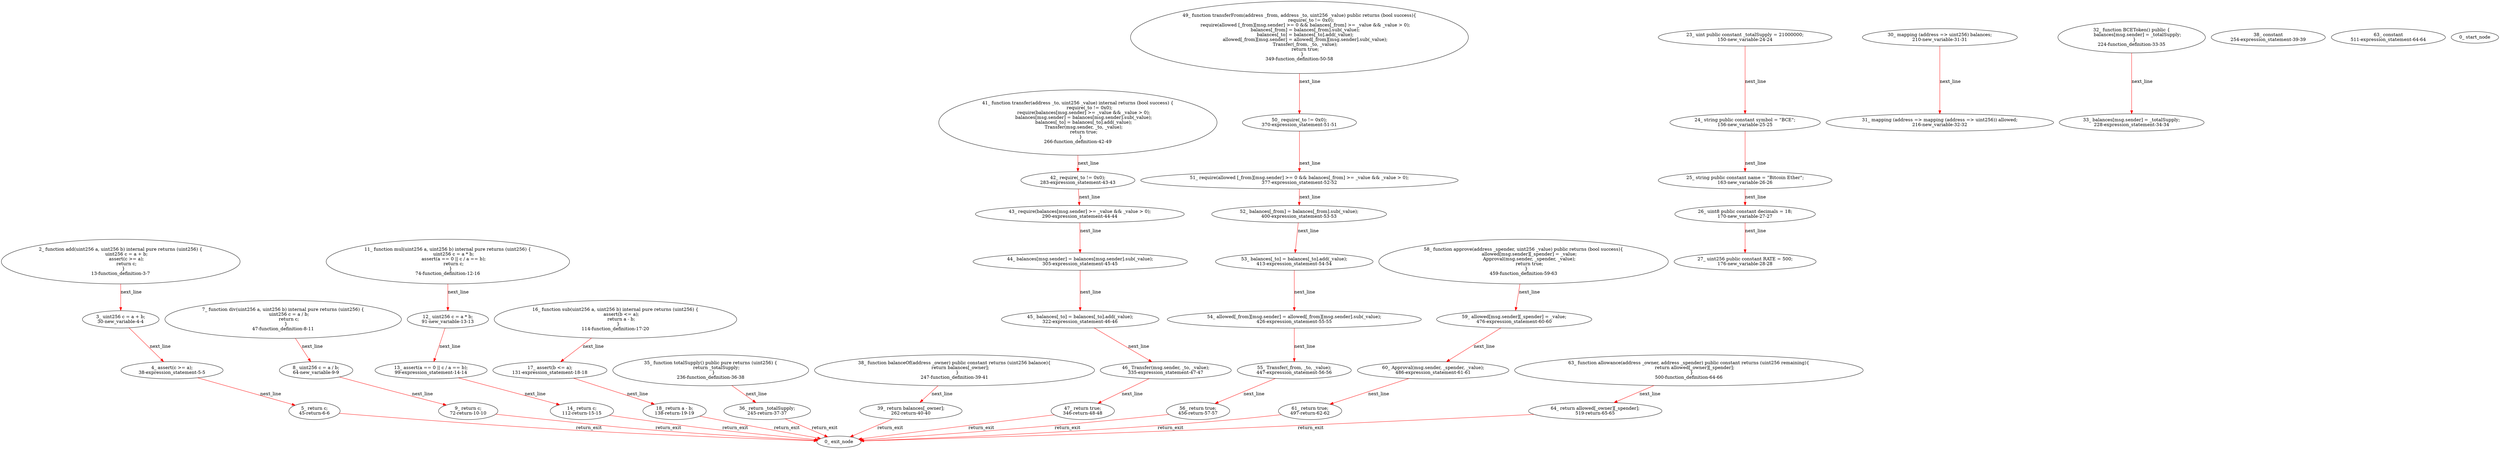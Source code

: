 digraph  {
13 [label="2_ function add(uint256 a, uint256 b) internal pure returns (uint256) {\n        uint256 c = a + b;\n        assert(c >= a);\n        return c;\n    }\n13-function_definition-3-7", method="add(uint256 a,uint256 b)", type_label=function_definition];
30 [label="3_ uint256 c = a + b;\n30-new_variable-4-4", method="add(uint256 a,uint256 b)", type_label=new_variable];
38 [label="4_ assert(c >= a);\n38-expression_statement-5-5", method="add(uint256 a,uint256 b)", type_label=expression_statement];
45 [label="5_ return c;\n45-return-6-6", method="add(uint256 a,uint256 b)", type_label=return];
47 [label="7_ function div(uint256 a, uint256 b) internal pure returns (uint256) {\n        uint256 c = a / b;\n        return c;\n    }\n47-function_definition-8-11", method="div(uint256 a,uint256 b)", type_label=function_definition];
64 [label="8_ uint256 c = a / b;\n64-new_variable-9-9", method="div(uint256 a,uint256 b)", type_label=new_variable];
72 [label="9_ return c;\n72-return-10-10", method="div(uint256 a,uint256 b)", type_label=return];
74 [label="11_ function mul(uint256 a, uint256 b) internal pure returns (uint256) {\n        uint256 c = a * b;\n        assert(a == 0 || c / a == b);\n        return c;\n    }\n74-function_definition-12-16", method="mul(uint256 a,uint256 b)", type_label=function_definition];
91 [label="12_ uint256 c = a * b;\n91-new_variable-13-13", method="mul(uint256 a,uint256 b)", type_label=new_variable];
99 [label="13_ assert(a == 0 || c / a == b);\n99-expression_statement-14-14", method="mul(uint256 a,uint256 b)", type_label=expression_statement];
112 [label="14_ return c;\n112-return-15-15", method="mul(uint256 a,uint256 b)", type_label=return];
114 [label="16_ function sub(uint256 a, uint256 b) internal pure returns (uint256) {\n        assert(b <= a);\n        return a - b;\n    }\n114-function_definition-17-20", method="sub(uint256 a,uint256 b)", type_label=function_definition];
131 [label="17_ assert(b <= a);\n131-expression_statement-18-18", method="sub(uint256 a,uint256 b)", type_label=expression_statement];
138 [label="18_ return a - b;\n138-return-19-19", method="sub(uint256 a,uint256 b)", type_label=return];
150 [label="23_ uint public constant _totalSupply = 21000000;\n150-new_variable-24-24", method="", type_label=new_variable];
156 [label="24_ string public constant symbol = \"BCE\";\n156-new_variable-25-25", method="", type_label=new_variable];
163 [label="25_ string public constant name = \"Bitcoin Ether\";\n163-new_variable-26-26", method="", type_label=new_variable];
170 [label="26_ uint8 public constant decimals = 18;\n170-new_variable-27-27", method="", type_label=new_variable];
176 [label="27_ uint256 public constant RATE = 500;\n176-new_variable-28-28", method="", type_label=new_variable];
210 [label="30_ mapping (address => uint256) balances;\n210-new_variable-31-31", method="", type_label=new_variable];
216 [label="31_ mapping (address => mapping (address => uint256)) allowed;\n216-new_variable-32-32", method="", type_label=new_variable];
224 [label="32_ function BCEToken() public {\n        balances[msg.sender] = _totalSupply;\n    }\n224-function_definition-33-35", method="BCEToken()", type_label=function_definition];
228 [label="33_ balances[msg.sender] = _totalSupply;\n228-expression_statement-34-34", method="BCEToken()", type_label=expression_statement];
236 [label="35_ function totalSupply() public pure returns (uint256) {\n        return _totalSupply;\n    }\n236-function_definition-36-38", method="totalSupply()", type_label=function_definition];
245 [label="36_ return _totalSupply;\n245-return-37-37", method="totalSupply()", type_label=return];
247 [label="38_ function balanceOf(address _owner) public constant returns (uint256 balance){\n        return balances[_owner];\n    }\n247-function_definition-39-41", method="balanceOf(address _owner)", type_label=function_definition];
254 [label="38_ constant\n254-expression_statement-39-39", method="balanceOf(address _owner)", type_label=expression_statement];
262 [label="39_ return balances[_owner];\n262-return-40-40", method="balanceOf(address _owner)", type_label=return];
266 [label="41_ function transfer(address _to, uint256 _value) internal returns (bool success) {\n		require(_to != 0x0);\n        require(balances[msg.sender] >= _value && _value > 0);\n        balances[msg.sender] = balances[msg.sender].sub(_value);\n        balances[_to] = balances[_to].add(_value);\n        Transfer(msg.sender, _to, _value);\n        return true;\n    }\n266-function_definition-42-49", method="transfer(address _to,uint256 _value)", type_label=function_definition];
283 [label="42_ require(_to != 0x0);\n283-expression_statement-43-43", method="transfer(address _to,uint256 _value)", type_label=expression_statement];
290 [label="43_ require(balances[msg.sender] >= _value && _value > 0);\n290-expression_statement-44-44", method="transfer(address _to,uint256 _value)", type_label=expression_statement];
305 [label="44_ balances[msg.sender] = balances[msg.sender].sub(_value);\n305-expression_statement-45-45", method="transfer(address _to,uint256 _value)", type_label=expression_statement];
322 [label="45_ balances[_to] = balances[_to].add(_value);\n322-expression_statement-46-46", method="transfer(address _to,uint256 _value)", type_label=expression_statement];
335 [label="46_ Transfer(msg.sender, _to, _value);\n335-expression_statement-47-47", method="transfer(address _to,uint256 _value)", type_label=expression_statement];
346 [label="47_ return true;\n346-return-48-48", method="transfer(address _to,uint256 _value)", type_label=return];
349 [label="49_ function transferFrom(address _from, address _to, uint256 _value) public returns (bool success){\n		require(_to != 0x0);\n        require(allowed [_from][msg.sender] >= 0 && balances[_from] >= _value && _value > 0);\n        balances[_from] = balances[_from].sub(_value);\n        balances[_to] = balances[_to].add(_value);\n        allowed[_from][msg.sender] = allowed[_from][msg.sender].sub(_value);\n        Transfer(_from, _to, _value);\n        return true;\n    }\n349-function_definition-50-58", method="transferFrom(address _from,address _to,uint256 _value)", type_label=function_definition];
370 [label="50_ require(_to != 0x0);\n370-expression_statement-51-51", method="transferFrom(address _from,address _to,uint256 _value)", type_label=expression_statement];
377 [label="51_ require(allowed [_from][msg.sender] >= 0 && balances[_from] >= _value && _value > 0);\n377-expression_statement-52-52", method="transferFrom(address _from,address _to,uint256 _value)", type_label=expression_statement];
400 [label="52_ balances[_from] = balances[_from].sub(_value);\n400-expression_statement-53-53", method="transferFrom(address _from,address _to,uint256 _value)", type_label=expression_statement];
413 [label="53_ balances[_to] = balances[_to].add(_value);\n413-expression_statement-54-54", method="transferFrom(address _from,address _to,uint256 _value)", type_label=expression_statement];
426 [label="54_ allowed[_from][msg.sender] = allowed[_from][msg.sender].sub(_value);\n426-expression_statement-55-55", method="transferFrom(address _from,address _to,uint256 _value)", type_label=expression_statement];
447 [label="55_ Transfer(_from, _to, _value);\n447-expression_statement-56-56", method="transferFrom(address _from,address _to,uint256 _value)", type_label=expression_statement];
456 [label="56_ return true;\n456-return-57-57", method="transferFrom(address _from,address _to,uint256 _value)", type_label=return];
459 [label="58_ function approve(address _spender, uint256 _value) public returns (bool success){\n        allowed[msg.sender][_spender] = _value;\n        Approval(msg.sender, _spender, _value);\n        return true;\n    }\n459-function_definition-59-63", method="approve(address _spender,uint256 _value)", type_label=function_definition];
476 [label="59_ allowed[msg.sender][_spender] = _value;\n476-expression_statement-60-60", method="approve(address _spender,uint256 _value)", type_label=expression_statement];
486 [label="60_ Approval(msg.sender, _spender, _value);\n486-expression_statement-61-61", method="approve(address _spender,uint256 _value)", type_label=expression_statement];
497 [label="61_ return true;\n497-return-62-62", method="approve(address _spender,uint256 _value)", type_label=return];
500 [label="63_ function allowance(address _owner, address _spender) public constant returns (uint256 remaining){\n        return allowed[_owner][_spender];\n    }\n500-function_definition-64-66", method="allowance(address _owner,address _spender)", type_label=function_definition];
511 [label="63_ constant\n511-expression_statement-64-64", method="allowance(address _owner,address _spender)", type_label=expression_statement];
519 [label="64_ return allowed[_owner][_spender];\n519-return-65-65", method="allowance(address _owner,address _spender)", type_label=return];
1 [label="0_ start_node", method="", type_label=start];
2 [label="0_ exit_node", method="", type_label=exit];
13 -> 30  [color=red, controlflow_type=next_line, edge_type=CFG_edge, key=0, label=next_line];
30 -> 38  [color=red, controlflow_type=next_line, edge_type=CFG_edge, key=0, label=next_line];
38 -> 45  [color=red, controlflow_type=next_line, edge_type=CFG_edge, key=0, label=next_line];
45 -> 2  [color=red, controlflow_type=return_exit, edge_type=CFG_edge, key=0, label=return_exit];
47 -> 64  [color=red, controlflow_type=next_line, edge_type=CFG_edge, key=0, label=next_line];
64 -> 72  [color=red, controlflow_type=next_line, edge_type=CFG_edge, key=0, label=next_line];
72 -> 2  [color=red, controlflow_type=return_exit, edge_type=CFG_edge, key=0, label=return_exit];
74 -> 91  [color=red, controlflow_type=next_line, edge_type=CFG_edge, key=0, label=next_line];
91 -> 99  [color=red, controlflow_type=next_line, edge_type=CFG_edge, key=0, label=next_line];
99 -> 112  [color=red, controlflow_type=next_line, edge_type=CFG_edge, key=0, label=next_line];
112 -> 2  [color=red, controlflow_type=return_exit, edge_type=CFG_edge, key=0, label=return_exit];
114 -> 131  [color=red, controlflow_type=next_line, edge_type=CFG_edge, key=0, label=next_line];
131 -> 138  [color=red, controlflow_type=next_line, edge_type=CFG_edge, key=0, label=next_line];
138 -> 2  [color=red, controlflow_type=return_exit, edge_type=CFG_edge, key=0, label=return_exit];
150 -> 156  [color=red, controlflow_type=next_line, edge_type=CFG_edge, key=0, label=next_line];
156 -> 163  [color=red, controlflow_type=next_line, edge_type=CFG_edge, key=0, label=next_line];
163 -> 170  [color=red, controlflow_type=next_line, edge_type=CFG_edge, key=0, label=next_line];
170 -> 176  [color=red, controlflow_type=next_line, edge_type=CFG_edge, key=0, label=next_line];
210 -> 216  [color=red, controlflow_type=next_line, edge_type=CFG_edge, key=0, label=next_line];
224 -> 228  [color=red, controlflow_type=next_line, edge_type=CFG_edge, key=0, label=next_line];
236 -> 245  [color=red, controlflow_type=next_line, edge_type=CFG_edge, key=0, label=next_line];
245 -> 2  [color=red, controlflow_type=return_exit, edge_type=CFG_edge, key=0, label=return_exit];
247 -> 262  [color=red, controlflow_type=next_line, edge_type=CFG_edge, key=0, label=next_line];
262 -> 2  [color=red, controlflow_type=return_exit, edge_type=CFG_edge, key=0, label=return_exit];
266 -> 283  [color=red, controlflow_type=next_line, edge_type=CFG_edge, key=0, label=next_line];
283 -> 290  [color=red, controlflow_type=next_line, edge_type=CFG_edge, key=0, label=next_line];
290 -> 305  [color=red, controlflow_type=next_line, edge_type=CFG_edge, key=0, label=next_line];
305 -> 322  [color=red, controlflow_type=next_line, edge_type=CFG_edge, key=0, label=next_line];
322 -> 335  [color=red, controlflow_type=next_line, edge_type=CFG_edge, key=0, label=next_line];
335 -> 346  [color=red, controlflow_type=next_line, edge_type=CFG_edge, key=0, label=next_line];
346 -> 2  [color=red, controlflow_type=return_exit, edge_type=CFG_edge, key=0, label=return_exit];
349 -> 370  [color=red, controlflow_type=next_line, edge_type=CFG_edge, key=0, label=next_line];
370 -> 377  [color=red, controlflow_type=next_line, edge_type=CFG_edge, key=0, label=next_line];
377 -> 400  [color=red, controlflow_type=next_line, edge_type=CFG_edge, key=0, label=next_line];
400 -> 413  [color=red, controlflow_type=next_line, edge_type=CFG_edge, key=0, label=next_line];
413 -> 426  [color=red, controlflow_type=next_line, edge_type=CFG_edge, key=0, label=next_line];
426 -> 447  [color=red, controlflow_type=next_line, edge_type=CFG_edge, key=0, label=next_line];
447 -> 456  [color=red, controlflow_type=next_line, edge_type=CFG_edge, key=0, label=next_line];
456 -> 2  [color=red, controlflow_type=return_exit, edge_type=CFG_edge, key=0, label=return_exit];
459 -> 476  [color=red, controlflow_type=next_line, edge_type=CFG_edge, key=0, label=next_line];
476 -> 486  [color=red, controlflow_type=next_line, edge_type=CFG_edge, key=0, label=next_line];
486 -> 497  [color=red, controlflow_type=next_line, edge_type=CFG_edge, key=0, label=next_line];
497 -> 2  [color=red, controlflow_type=return_exit, edge_type=CFG_edge, key=0, label=return_exit];
500 -> 519  [color=red, controlflow_type=next_line, edge_type=CFG_edge, key=0, label=next_line];
519 -> 2  [color=red, controlflow_type=return_exit, edge_type=CFG_edge, key=0, label=return_exit];
}
